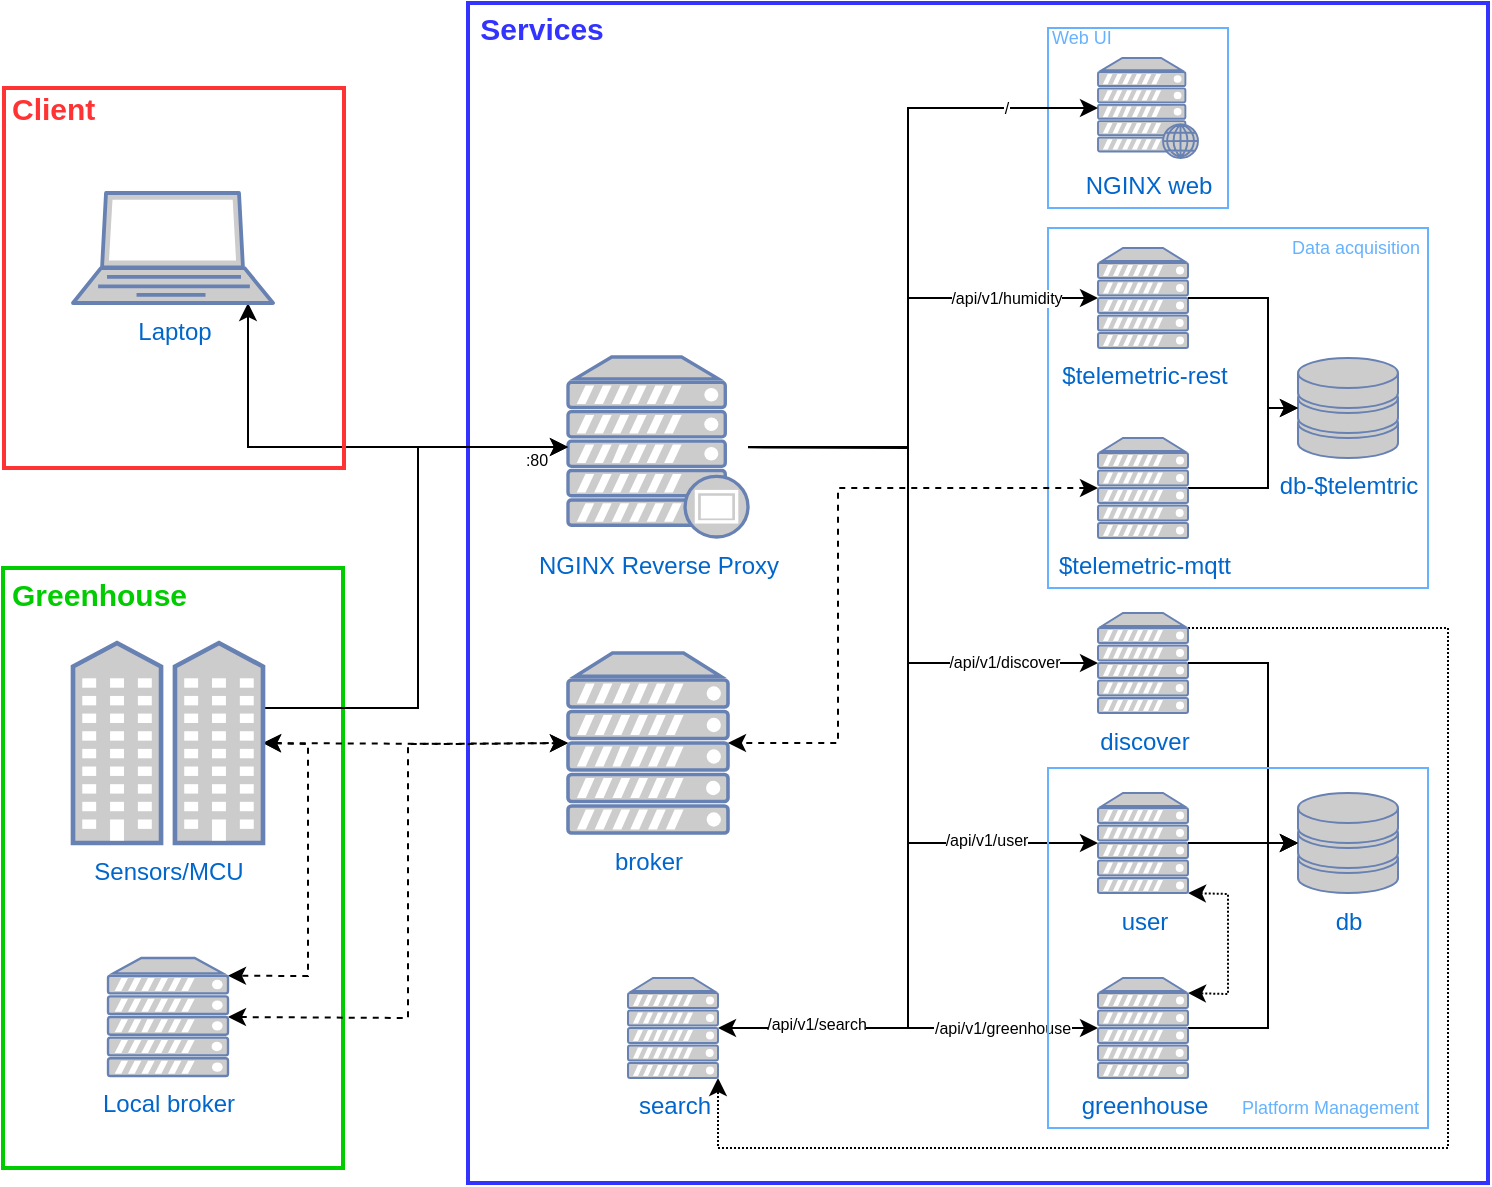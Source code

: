 <mxfile version="11.3.0" type="device" pages="1"><diagram id="sTSIygmRAPnJEiXUmyMv" name="Page-1"><mxGraphModel dx="815" dy="429" grid="1" gridSize="10" guides="1" tooltips="1" connect="1" arrows="1" fold="1" page="1" pageScale="1" pageWidth="827" pageHeight="1169" math="0" shadow="0"><root><mxCell id="0"/><mxCell id="1" parent="0"/><mxCell id="7__ah4R4rV3GcS6-pHmZ-40" value="" style="rounded=0;whiteSpace=wrap;html=1;fillColor=none;strokeColor=#66B2FF;strokeWidth=1;" vertex="1" parent="1"><mxGeometry x="550" y="80" width="90" height="90" as="geometry"/></mxCell><mxCell id="7__ah4R4rV3GcS6-pHmZ-42" value="" style="rounded=0;whiteSpace=wrap;html=1;fillColor=none;strokeColor=#66B2FF;strokeWidth=1;" vertex="1" parent="1"><mxGeometry x="550" y="180" width="190" height="180" as="geometry"/></mxCell><mxCell id="7__ah4R4rV3GcS6-pHmZ-32" value="" style="rounded=0;whiteSpace=wrap;html=1;fillColor=none;strokeColor=#00CC00;strokeWidth=2;" vertex="1" parent="1"><mxGeometry x="27.5" y="350" width="170" height="300" as="geometry"/></mxCell><mxCell id="7__ah4R4rV3GcS6-pHmZ-30" value="" style="rounded=0;whiteSpace=wrap;html=1;fillColor=none;strokeColor=#3333FF;strokeWidth=2;" vertex="1" parent="1"><mxGeometry x="260" y="67.5" width="510" height="590" as="geometry"/></mxCell><mxCell id="7__ah4R4rV3GcS6-pHmZ-22" style="edgeStyle=none;rounded=0;orthogonalLoop=1;jettySize=auto;html=1;entryX=1;entryY=0.5;entryDx=0;entryDy=0;entryPerimeter=0;" edge="1" parent="1" source="LvIemDZDP07uOd4VOJIL-1" target="7__ah4R4rV3GcS6-pHmZ-17"><mxGeometry relative="1" as="geometry"><Array as="points"><mxPoint x="480" y="290"/><mxPoint x="480" y="580"/></Array></mxGeometry></mxCell><mxCell id="LvIemDZDP07uOd4VOJIL-1" value="NGINX Reverse Proxy" style="fontColor=#0066CC;verticalAlign=top;verticalLabelPosition=bottom;labelPosition=center;align=center;html=1;outlineConnect=0;fillColor=#CCCCCC;strokeColor=#6881B3;gradientColor=none;gradientDirection=north;strokeWidth=2;shape=mxgraph.networks.proxy_server;" parent="1" vertex="1"><mxGeometry x="310" y="244.5" width="90" height="90" as="geometry"/></mxCell><mxCell id="LvIemDZDP07uOd4VOJIL-39" style="edgeStyle=orthogonalEdgeStyle;rounded=0;orthogonalLoop=1;jettySize=auto;html=1;entryX=0;entryY=0.5;entryDx=0;entryDy=0;entryPerimeter=0;startArrow=classic;startFill=1;" parent="1" source="LvIemDZDP07uOd4VOJIL-2" target="LvIemDZDP07uOd4VOJIL-1" edge="1"><mxGeometry relative="1" as="geometry"><Array as="points"><mxPoint x="150" y="289"/></Array></mxGeometry></mxCell><mxCell id="LvIemDZDP07uOd4VOJIL-2" value="Laptop" style="fontColor=#0066CC;verticalAlign=top;verticalLabelPosition=bottom;labelPosition=center;align=center;html=1;outlineConnect=0;fillColor=#CCCCCC;strokeColor=#6881B3;gradientColor=none;gradientDirection=north;strokeWidth=2;shape=mxgraph.networks.laptop;" parent="1" vertex="1"><mxGeometry x="62.5" y="162.5" width="100" height="55" as="geometry"/></mxCell><mxCell id="LvIemDZDP07uOd4VOJIL-4" value="$telemetric-rest" style="fontColor=#0066CC;verticalAlign=top;verticalLabelPosition=bottom;labelPosition=center;align=center;html=1;outlineConnect=0;fillColor=#CCCCCC;strokeColor=#6881B3;gradientColor=none;gradientDirection=north;strokeWidth=2;shape=mxgraph.networks.server;" parent="1" vertex="1"><mxGeometry x="575" y="190" width="45" height="50" as="geometry"/></mxCell><mxCell id="LvIemDZDP07uOd4VOJIL-25" style="edgeStyle=orthogonalEdgeStyle;rounded=0;orthogonalLoop=1;jettySize=auto;html=1;entryX=0;entryY=0.5;entryDx=0;entryDy=0;entryPerimeter=0;" parent="1" source="LvIemDZDP07uOd4VOJIL-1" target="LvIemDZDP07uOd4VOJIL-4" edge="1"><mxGeometry relative="1" as="geometry"><Array as="points"><mxPoint x="480" y="289"/><mxPoint x="480" y="215"/></Array></mxGeometry></mxCell><mxCell id="LvIemDZDP07uOd4VOJIL-47" value="&lt;div&gt;/api/v1/humidity&lt;/div&gt;" style="text;html=1;resizable=0;points=[];align=center;verticalAlign=middle;labelBackgroundColor=#ffffff;fontSize=8;" parent="LvIemDZDP07uOd4VOJIL-25" vertex="1" connectable="0"><mxGeometry x="0.517" y="1" relative="1" as="geometry"><mxPoint x="14" y="1" as="offset"/></mxGeometry></mxCell><mxCell id="LvIemDZDP07uOd4VOJIL-5" value="db-$telemtric" style="fontColor=#0066CC;verticalAlign=top;verticalLabelPosition=bottom;labelPosition=center;align=center;html=1;outlineConnect=0;fillColor=#CCCCCC;strokeColor=#6881B3;gradientColor=none;gradientDirection=north;strokeWidth=2;shape=mxgraph.networks.storage;" parent="1" vertex="1"><mxGeometry x="675" y="245" width="50" height="50" as="geometry"/></mxCell><mxCell id="LvIemDZDP07uOd4VOJIL-23" style="edgeStyle=orthogonalEdgeStyle;rounded=0;orthogonalLoop=1;jettySize=auto;html=1;exitX=1;exitY=0.5;exitDx=0;exitDy=0;exitPerimeter=0;entryX=0;entryY=0.5;entryDx=0;entryDy=0;entryPerimeter=0;" parent="1" source="LvIemDZDP07uOd4VOJIL-4" target="LvIemDZDP07uOd4VOJIL-5" edge="1"><mxGeometry relative="1" as="geometry"><Array as="points"><mxPoint x="660" y="215"/><mxPoint x="660" y="270"/></Array></mxGeometry></mxCell><mxCell id="LvIemDZDP07uOd4VOJIL-6" value="NGINX web" style="fontColor=#0066CC;verticalAlign=top;verticalLabelPosition=bottom;labelPosition=center;align=center;html=1;outlineConnect=0;fillColor=#CCCCCC;strokeColor=#6881B3;gradientColor=none;gradientDirection=north;strokeWidth=2;shape=mxgraph.networks.web_server;" parent="1" vertex="1"><mxGeometry x="575" y="95" width="50" height="50" as="geometry"/></mxCell><mxCell id="LvIemDZDP07uOd4VOJIL-24" style="edgeStyle=orthogonalEdgeStyle;rounded=0;orthogonalLoop=1;jettySize=auto;html=1;entryX=0;entryY=0.5;entryDx=0;entryDy=0;entryPerimeter=0;" parent="1" source="LvIemDZDP07uOd4VOJIL-1" target="LvIemDZDP07uOd4VOJIL-6" edge="1"><mxGeometry relative="1" as="geometry"><Array as="points"><mxPoint x="480" y="289"/><mxPoint x="480" y="120"/></Array></mxGeometry></mxCell><mxCell id="LvIemDZDP07uOd4VOJIL-45" value="&lt;div&gt;/&lt;/div&gt;" style="text;html=1;resizable=0;points=[];align=center;verticalAlign=middle;labelBackgroundColor=#ffffff;fontSize=8;" parent="LvIemDZDP07uOd4VOJIL-24" vertex="1" connectable="0"><mxGeometry x="0.66" y="1" relative="1" as="geometry"><mxPoint x="12" y="1" as="offset"/></mxGeometry></mxCell><mxCell id="LvIemDZDP07uOd4VOJIL-41" style="edgeStyle=orthogonalEdgeStyle;rounded=0;orthogonalLoop=1;jettySize=auto;html=1;entryX=0;entryY=0.5;entryDx=0;entryDy=0;entryPerimeter=0;exitX=1;exitY=0.12;exitDx=0;exitDy=0;exitPerimeter=0;" parent="1" source="LvIemDZDP07uOd4VOJIL-9" target="LvIemDZDP07uOd4VOJIL-1" edge="1"><mxGeometry relative="1" as="geometry"><Array as="points"><mxPoint x="158" y="420"/><mxPoint x="235" y="420"/><mxPoint x="235" y="289"/></Array></mxGeometry></mxCell><mxCell id="7__ah4R4rV3GcS6-pHmZ-6" style="edgeStyle=none;rounded=0;orthogonalLoop=1;jettySize=auto;html=1;exitX=1;exitY=0.5;exitDx=0;exitDy=0;exitPerimeter=0;entryX=0;entryY=0.5;entryDx=0;entryDy=0;entryPerimeter=0;dashed=1;startArrow=classic;startFill=1;" edge="1" parent="1" source="LvIemDZDP07uOd4VOJIL-9" target="LvIemDZDP07uOd4VOJIL-27"><mxGeometry relative="1" as="geometry"><Array as="points"><mxPoint x="255" y="438"/></Array></mxGeometry></mxCell><mxCell id="7__ah4R4rV3GcS6-pHmZ-33" style="edgeStyle=none;rounded=0;orthogonalLoop=1;jettySize=auto;html=1;exitX=1;exitY=0.5;exitDx=0;exitDy=0;exitPerimeter=0;entryX=1;entryY=0.15;entryDx=0;entryDy=0;entryPerimeter=0;dashed=1;startArrow=classic;startFill=1;" edge="1" parent="1" source="LvIemDZDP07uOd4VOJIL-9" target="7__ah4R4rV3GcS6-pHmZ-31"><mxGeometry relative="1" as="geometry"><Array as="points"><mxPoint x="180" y="438"/><mxPoint x="180" y="554"/></Array></mxGeometry></mxCell><mxCell id="LvIemDZDP07uOd4VOJIL-9" value="Sensors/MCU" style="fontColor=#0066CC;verticalAlign=top;verticalLabelPosition=bottom;labelPosition=center;align=center;html=1;outlineConnect=0;fillColor=#CCCCCC;strokeColor=#6881B3;gradientColor=none;gradientDirection=north;strokeWidth=2;shape=mxgraph.networks.community;" parent="1" vertex="1"><mxGeometry x="62.5" y="387.5" width="95" height="100" as="geometry"/></mxCell><mxCell id="7__ah4R4rV3GcS6-pHmZ-29" style="edgeStyle=none;rounded=0;orthogonalLoop=1;jettySize=auto;html=1;exitX=1;exitY=0.15;exitDx=0;exitDy=0;exitPerimeter=0;entryX=1;entryY=1;entryDx=0;entryDy=0;entryPerimeter=0;dashed=1;dashPattern=1 1;startArrow=none;startFill=0;" edge="1" parent="1" source="LvIemDZDP07uOd4VOJIL-10" target="7__ah4R4rV3GcS6-pHmZ-17"><mxGeometry relative="1" as="geometry"><Array as="points"><mxPoint x="750" y="380"/><mxPoint x="750" y="640"/><mxPoint x="385" y="640"/></Array></mxGeometry></mxCell><mxCell id="LvIemDZDP07uOd4VOJIL-10" value="discover" style="fontColor=#0066CC;verticalAlign=top;verticalLabelPosition=bottom;labelPosition=center;align=center;html=1;outlineConnect=0;fillColor=#CCCCCC;strokeColor=#6881B3;gradientColor=none;gradientDirection=north;strokeWidth=2;shape=mxgraph.networks.server;" parent="1" vertex="1"><mxGeometry x="575" y="372.5" width="45" height="50" as="geometry"/></mxCell><mxCell id="LvIemDZDP07uOd4VOJIL-28" style="edgeStyle=orthogonalEdgeStyle;rounded=0;orthogonalLoop=1;jettySize=auto;html=1;entryX=0;entryY=0.5;entryDx=0;entryDy=0;entryPerimeter=0;" parent="1" source="LvIemDZDP07uOd4VOJIL-1" target="LvIemDZDP07uOd4VOJIL-10" edge="1"><mxGeometry relative="1" as="geometry"><Array as="points"><mxPoint x="480" y="289"/><mxPoint x="480" y="398"/></Array></mxGeometry></mxCell><mxCell id="LvIemDZDP07uOd4VOJIL-46" value="&lt;div&gt;/api/v1/discover&lt;/div&gt;" style="text;html=1;resizable=0;points=[];align=center;verticalAlign=middle;labelBackgroundColor=#ffffff;fontSize=8;" parent="LvIemDZDP07uOd4VOJIL-28" vertex="1" connectable="0"><mxGeometry x="0.611" y="-1" relative="1" as="geometry"><mxPoint x="8" y="-1.5" as="offset"/></mxGeometry></mxCell><mxCell id="LvIemDZDP07uOd4VOJIL-21" style="edgeStyle=orthogonalEdgeStyle;rounded=0;orthogonalLoop=1;jettySize=auto;html=1;exitX=1;exitY=0.5;exitDx=0;exitDy=0;exitPerimeter=0;entryX=0;entryY=0.5;entryDx=0;entryDy=0;entryPerimeter=0;" parent="1" source="LvIemDZDP07uOd4VOJIL-10" target="LvIemDZDP07uOd4VOJIL-13" edge="1"><mxGeometry relative="1" as="geometry"><mxPoint x="675.333" y="397.5" as="targetPoint"/><Array as="points"><mxPoint x="660" y="397"/><mxPoint x="660" y="488"/></Array></mxGeometry></mxCell><mxCell id="7__ah4R4rV3GcS6-pHmZ-27" style="edgeStyle=none;rounded=0;orthogonalLoop=1;jettySize=auto;html=1;entryX=1;entryY=0.15;entryDx=0;entryDy=0;entryPerimeter=0;exitX=1;exitY=1;exitDx=0;exitDy=0;exitPerimeter=0;dashed=1;dashPattern=1 1;startArrow=classic;startFill=1;" edge="1" parent="1" source="LvIemDZDP07uOd4VOJIL-12" target="LvIemDZDP07uOd4VOJIL-14"><mxGeometry relative="1" as="geometry"><Array as="points"><mxPoint x="640" y="513"/><mxPoint x="640" y="563"/></Array></mxGeometry></mxCell><mxCell id="LvIemDZDP07uOd4VOJIL-12" value="user" style="fontColor=#0066CC;verticalAlign=top;verticalLabelPosition=bottom;labelPosition=center;align=center;html=1;outlineConnect=0;fillColor=#CCCCCC;strokeColor=#6881B3;gradientColor=none;gradientDirection=north;strokeWidth=2;shape=mxgraph.networks.server;" parent="1" vertex="1"><mxGeometry x="575" y="462.5" width="45" height="50" as="geometry"/></mxCell><mxCell id="LvIemDZDP07uOd4VOJIL-32" style="edgeStyle=orthogonalEdgeStyle;rounded=0;orthogonalLoop=1;jettySize=auto;html=1;entryX=0;entryY=0.5;entryDx=0;entryDy=0;entryPerimeter=0;" parent="1" source="LvIemDZDP07uOd4VOJIL-1" target="LvIemDZDP07uOd4VOJIL-12" edge="1"><mxGeometry relative="1" as="geometry"><Array as="points"><mxPoint x="480" y="289"/><mxPoint x="480" y="488"/></Array></mxGeometry></mxCell><mxCell id="LvIemDZDP07uOd4VOJIL-13" value="db" style="fontColor=#0066CC;verticalAlign=top;verticalLabelPosition=bottom;labelPosition=center;align=center;html=1;outlineConnect=0;fillColor=#CCCCCC;strokeColor=#6881B3;gradientColor=none;gradientDirection=north;strokeWidth=2;shape=mxgraph.networks.storage;" parent="1" vertex="1"><mxGeometry x="675" y="462.5" width="50" height="50" as="geometry"/></mxCell><mxCell id="LvIemDZDP07uOd4VOJIL-19" style="edgeStyle=orthogonalEdgeStyle;rounded=0;orthogonalLoop=1;jettySize=auto;html=1;entryX=0;entryY=0.5;entryDx=0;entryDy=0;entryPerimeter=0;" parent="1" source="LvIemDZDP07uOd4VOJIL-12" target="LvIemDZDP07uOd4VOJIL-13" edge="1"><mxGeometry relative="1" as="geometry"><Array as="points"><mxPoint x="670" y="488"/><mxPoint x="670" y="488"/></Array></mxGeometry></mxCell><mxCell id="LvIemDZDP07uOd4VOJIL-20" style="edgeStyle=orthogonalEdgeStyle;rounded=0;orthogonalLoop=1;jettySize=auto;html=1;entryX=0;entryY=0.5;entryDx=0;entryDy=0;entryPerimeter=0;" parent="1" source="LvIemDZDP07uOd4VOJIL-14" target="LvIemDZDP07uOd4VOJIL-13" edge="1"><mxGeometry relative="1" as="geometry"><Array as="points"><mxPoint x="660" y="580"/><mxPoint x="660" y="488"/></Array></mxGeometry></mxCell><mxCell id="LvIemDZDP07uOd4VOJIL-14" value="greenhouse&lt;br&gt;" style="fontColor=#0066CC;verticalAlign=top;verticalLabelPosition=bottom;labelPosition=center;align=center;html=1;outlineConnect=0;fillColor=#CCCCCC;strokeColor=#6881B3;gradientColor=none;gradientDirection=north;strokeWidth=2;shape=mxgraph.networks.server;" parent="1" vertex="1"><mxGeometry x="575" y="555" width="45" height="50" as="geometry"/></mxCell><mxCell id="LvIemDZDP07uOd4VOJIL-33" style="edgeStyle=orthogonalEdgeStyle;rounded=0;orthogonalLoop=1;jettySize=auto;html=1;entryX=0;entryY=0.5;entryDx=0;entryDy=0;entryPerimeter=0;" parent="1" source="LvIemDZDP07uOd4VOJIL-1" target="LvIemDZDP07uOd4VOJIL-14" edge="1"><mxGeometry relative="1" as="geometry"><Array as="points"><mxPoint x="480" y="289"/><mxPoint x="480" y="580"/></Array></mxGeometry></mxCell><mxCell id="LvIemDZDP07uOd4VOJIL-43" value="&lt;div style=&quot;font-size: 8px;&quot;&gt;/api/v1/greenhouse&lt;/div&gt;" style="text;html=1;resizable=0;points=[];align=center;verticalAlign=middle;labelBackgroundColor=#ffffff;fontSize=8;" parent="LvIemDZDP07uOd4VOJIL-33" vertex="1" connectable="0"><mxGeometry x="0.817" y="-2" relative="1" as="geometry"><mxPoint x="-6" y="-2" as="offset"/></mxGeometry></mxCell><mxCell id="LvIemDZDP07uOd4VOJIL-22" style="edgeStyle=orthogonalEdgeStyle;rounded=0;orthogonalLoop=1;jettySize=auto;html=1;exitX=1;exitY=0.5;exitDx=0;exitDy=0;exitPerimeter=0;" parent="1" source="LvIemDZDP07uOd4VOJIL-17" target="LvIemDZDP07uOd4VOJIL-5" edge="1"><mxGeometry relative="1" as="geometry"><Array as="points"><mxPoint x="660" y="310"/><mxPoint x="660" y="270"/></Array></mxGeometry></mxCell><mxCell id="LvIemDZDP07uOd4VOJIL-17" value="$telemetric-mqtt" style="fontColor=#0066CC;verticalAlign=top;verticalLabelPosition=bottom;labelPosition=center;align=center;html=1;outlineConnect=0;fillColor=#CCCCCC;strokeColor=#6881B3;gradientColor=none;gradientDirection=north;strokeWidth=2;shape=mxgraph.networks.server;" parent="1" vertex="1"><mxGeometry x="575" y="285" width="45" height="50" as="geometry"/></mxCell><mxCell id="LvIemDZDP07uOd4VOJIL-27" value="broker&lt;br&gt;" style="fontColor=#0066CC;verticalAlign=top;verticalLabelPosition=bottom;labelPosition=center;align=center;html=1;outlineConnect=0;fillColor=#CCCCCC;strokeColor=#6881B3;gradientColor=none;gradientDirection=north;strokeWidth=2;shape=mxgraph.networks.server;" parent="1" vertex="1"><mxGeometry x="310" y="392.5" width="80" height="90" as="geometry"/></mxCell><mxCell id="LvIemDZDP07uOd4VOJIL-38" style="edgeStyle=orthogonalEdgeStyle;rounded=0;orthogonalLoop=1;jettySize=auto;html=1;entryX=1;entryY=0.5;entryDx=0;entryDy=0;entryPerimeter=0;dashed=1;startArrow=classic;startFill=1;" parent="1" source="LvIemDZDP07uOd4VOJIL-17" target="LvIemDZDP07uOd4VOJIL-27" edge="1"><mxGeometry relative="1" as="geometry"><Array as="points"><mxPoint x="445" y="310"/><mxPoint x="445" y="438"/></Array></mxGeometry></mxCell><mxCell id="LvIemDZDP07uOd4VOJIL-44" value="&lt;div style=&quot;font-size: 8px&quot;&gt;&lt;div&gt;/api/v1/&lt;span&gt;user&lt;/span&gt;&lt;/div&gt;&lt;/div&gt;" style="text;html=1;resizable=0;points=[];align=center;verticalAlign=middle;labelBackgroundColor=#ffffff;fontSize=8;" parent="1" vertex="1" connectable="0"><mxGeometry x="525" y="487.5" as="geometry"><mxPoint x="-6" y="-2" as="offset"/></mxGeometry></mxCell><mxCell id="7__ah4R4rV3GcS6-pHmZ-17" value="search" style="fontColor=#0066CC;verticalAlign=top;verticalLabelPosition=bottom;labelPosition=center;align=center;html=1;outlineConnect=0;fillColor=#CCCCCC;strokeColor=#6881B3;gradientColor=none;gradientDirection=north;strokeWidth=2;shape=mxgraph.networks.server;" vertex="1" parent="1"><mxGeometry x="340" y="555" width="45" height="50" as="geometry"/></mxCell><mxCell id="7__ah4R4rV3GcS6-pHmZ-23" value="&lt;div style=&quot;font-size: 8px&quot;&gt;/api/v1/search&lt;/div&gt;" style="text;html=1;resizable=0;points=[];align=center;verticalAlign=middle;labelBackgroundColor=#ffffff;fontSize=8;" vertex="1" connectable="0" parent="1"><mxGeometry x="439.786" y="580.143" as="geometry"><mxPoint x="-6" y="-2" as="offset"/></mxGeometry></mxCell><mxCell id="7__ah4R4rV3GcS6-pHmZ-34" style="edgeStyle=none;rounded=0;orthogonalLoop=1;jettySize=auto;html=1;exitX=1;exitY=0.5;exitDx=0;exitDy=0;exitPerimeter=0;entryX=0;entryY=0.5;entryDx=0;entryDy=0;entryPerimeter=0;dashed=1;startArrow=classic;startFill=1;" edge="1" parent="1" source="7__ah4R4rV3GcS6-pHmZ-31" target="LvIemDZDP07uOd4VOJIL-27"><mxGeometry relative="1" as="geometry"><Array as="points"><mxPoint x="230" y="575"/><mxPoint x="230" y="438"/></Array></mxGeometry></mxCell><mxCell id="7__ah4R4rV3GcS6-pHmZ-31" value="Local broker" style="fontColor=#0066CC;verticalAlign=top;verticalLabelPosition=bottom;labelPosition=center;align=center;html=1;outlineConnect=0;fillColor=#CCCCCC;strokeColor=#6881B3;gradientColor=none;gradientDirection=north;strokeWidth=2;shape=mxgraph.networks.server;" vertex="1" parent="1"><mxGeometry x="80" y="545" width="60" height="59" as="geometry"/></mxCell><mxCell id="7__ah4R4rV3GcS6-pHmZ-35" value="&lt;div&gt;:80&lt;/div&gt;" style="text;html=1;resizable=0;points=[];align=center;verticalAlign=middle;labelBackgroundColor=#ffffff;fontSize=8;" vertex="1" connectable="0" parent="1"><mxGeometry x="280.167" y="295" as="geometry"><mxPoint x="14" y="1" as="offset"/></mxGeometry></mxCell><mxCell id="7__ah4R4rV3GcS6-pHmZ-36" value="" style="rounded=0;whiteSpace=wrap;html=1;fillColor=none;strokeColor=#FF3333;strokeWidth=2;" vertex="1" parent="1"><mxGeometry x="28" y="110" width="170" height="190" as="geometry"/></mxCell><mxCell id="7__ah4R4rV3GcS6-pHmZ-37" value="&lt;font color=&quot;#ff3333&quot; style=&quot;font-size: 15px;&quot;&gt;&lt;b style=&quot;font-size: 15px;&quot;&gt;Client&lt;/b&gt;&lt;/font&gt;" style="text;html=1;resizable=0;autosize=1;align=left;verticalAlign=middle;points=[];fillColor=none;strokeColor=none;rounded=0;fontSize=15;" vertex="1" parent="1"><mxGeometry x="30" y="110" width="50" height="20" as="geometry"/></mxCell><mxCell id="7__ah4R4rV3GcS6-pHmZ-38" value="&lt;font&gt;&lt;b&gt;&amp;nbsp;Services&lt;/b&gt;&lt;/font&gt;" style="text;html=1;resizable=0;autosize=1;align=left;verticalAlign=middle;points=[];fillColor=none;strokeColor=none;rounded=0;fontSize=15;fontColor=#3333FF;" vertex="1" parent="1"><mxGeometry x="260" y="70" width="80" height="20" as="geometry"/></mxCell><mxCell id="7__ah4R4rV3GcS6-pHmZ-39" value="&lt;font style=&quot;font-size: 15px&quot; color=&quot;#00cc00&quot;&gt;&lt;b style=&quot;font-size: 15px&quot;&gt;Greenhouse&lt;/b&gt;&lt;/font&gt;" style="text;html=1;resizable=0;autosize=1;align=left;verticalAlign=middle;points=[];fillColor=none;strokeColor=none;rounded=0;fontSize=15;" vertex="1" parent="1"><mxGeometry x="30" y="352.5" width="100" height="20" as="geometry"/></mxCell><mxCell id="7__ah4R4rV3GcS6-pHmZ-41" value="&lt;font style=&quot;font-size: 9px;&quot;&gt;&lt;span style=&quot;font-size: 9px;&quot;&gt;Web UI&lt;/span&gt;&lt;/font&gt;" style="text;html=1;resizable=0;autosize=1;align=left;verticalAlign=middle;points=[];fillColor=none;strokeColor=none;rounded=0;fontSize=9;fontColor=#66B2FF;fontStyle=0" vertex="1" parent="1"><mxGeometry x="550" y="75" width="50" height="20" as="geometry"/></mxCell><mxCell id="7__ah4R4rV3GcS6-pHmZ-43" value="&lt;font style=&quot;font-size: 9px;&quot;&gt;&lt;span style=&quot;font-size: 9px;&quot;&gt;Data&amp;nbsp;&lt;/span&gt;&lt;/font&gt;acquisition" style="text;html=1;resizable=0;autosize=1;align=left;verticalAlign=middle;points=[];fillColor=none;strokeColor=none;rounded=0;fontSize=9;fontColor=#66B2FF;fontStyle=0" vertex="1" parent="1"><mxGeometry x="670" y="180" width="90" height="20" as="geometry"/></mxCell><mxCell id="7__ah4R4rV3GcS6-pHmZ-46" value="" style="rounded=0;whiteSpace=wrap;html=1;strokeColor=#66B2FF;strokeWidth=1;fillColor=none;fontSize=10;fontColor=#66B2FF;align=left;" vertex="1" parent="1"><mxGeometry x="550" y="450" width="190" height="180" as="geometry"/></mxCell><mxCell id="7__ah4R4rV3GcS6-pHmZ-48" value="&amp;nbsp; Platform Management" style="text;html=1;resizable=0;autosize=1;align=left;verticalAlign=middle;points=[];fillColor=none;strokeColor=none;rounded=0;fontSize=9;fontColor=#66B2FF;fontStyle=0" vertex="1" parent="1"><mxGeometry x="640" y="610" width="120" height="20" as="geometry"/></mxCell></root></mxGraphModel></diagram></mxfile>